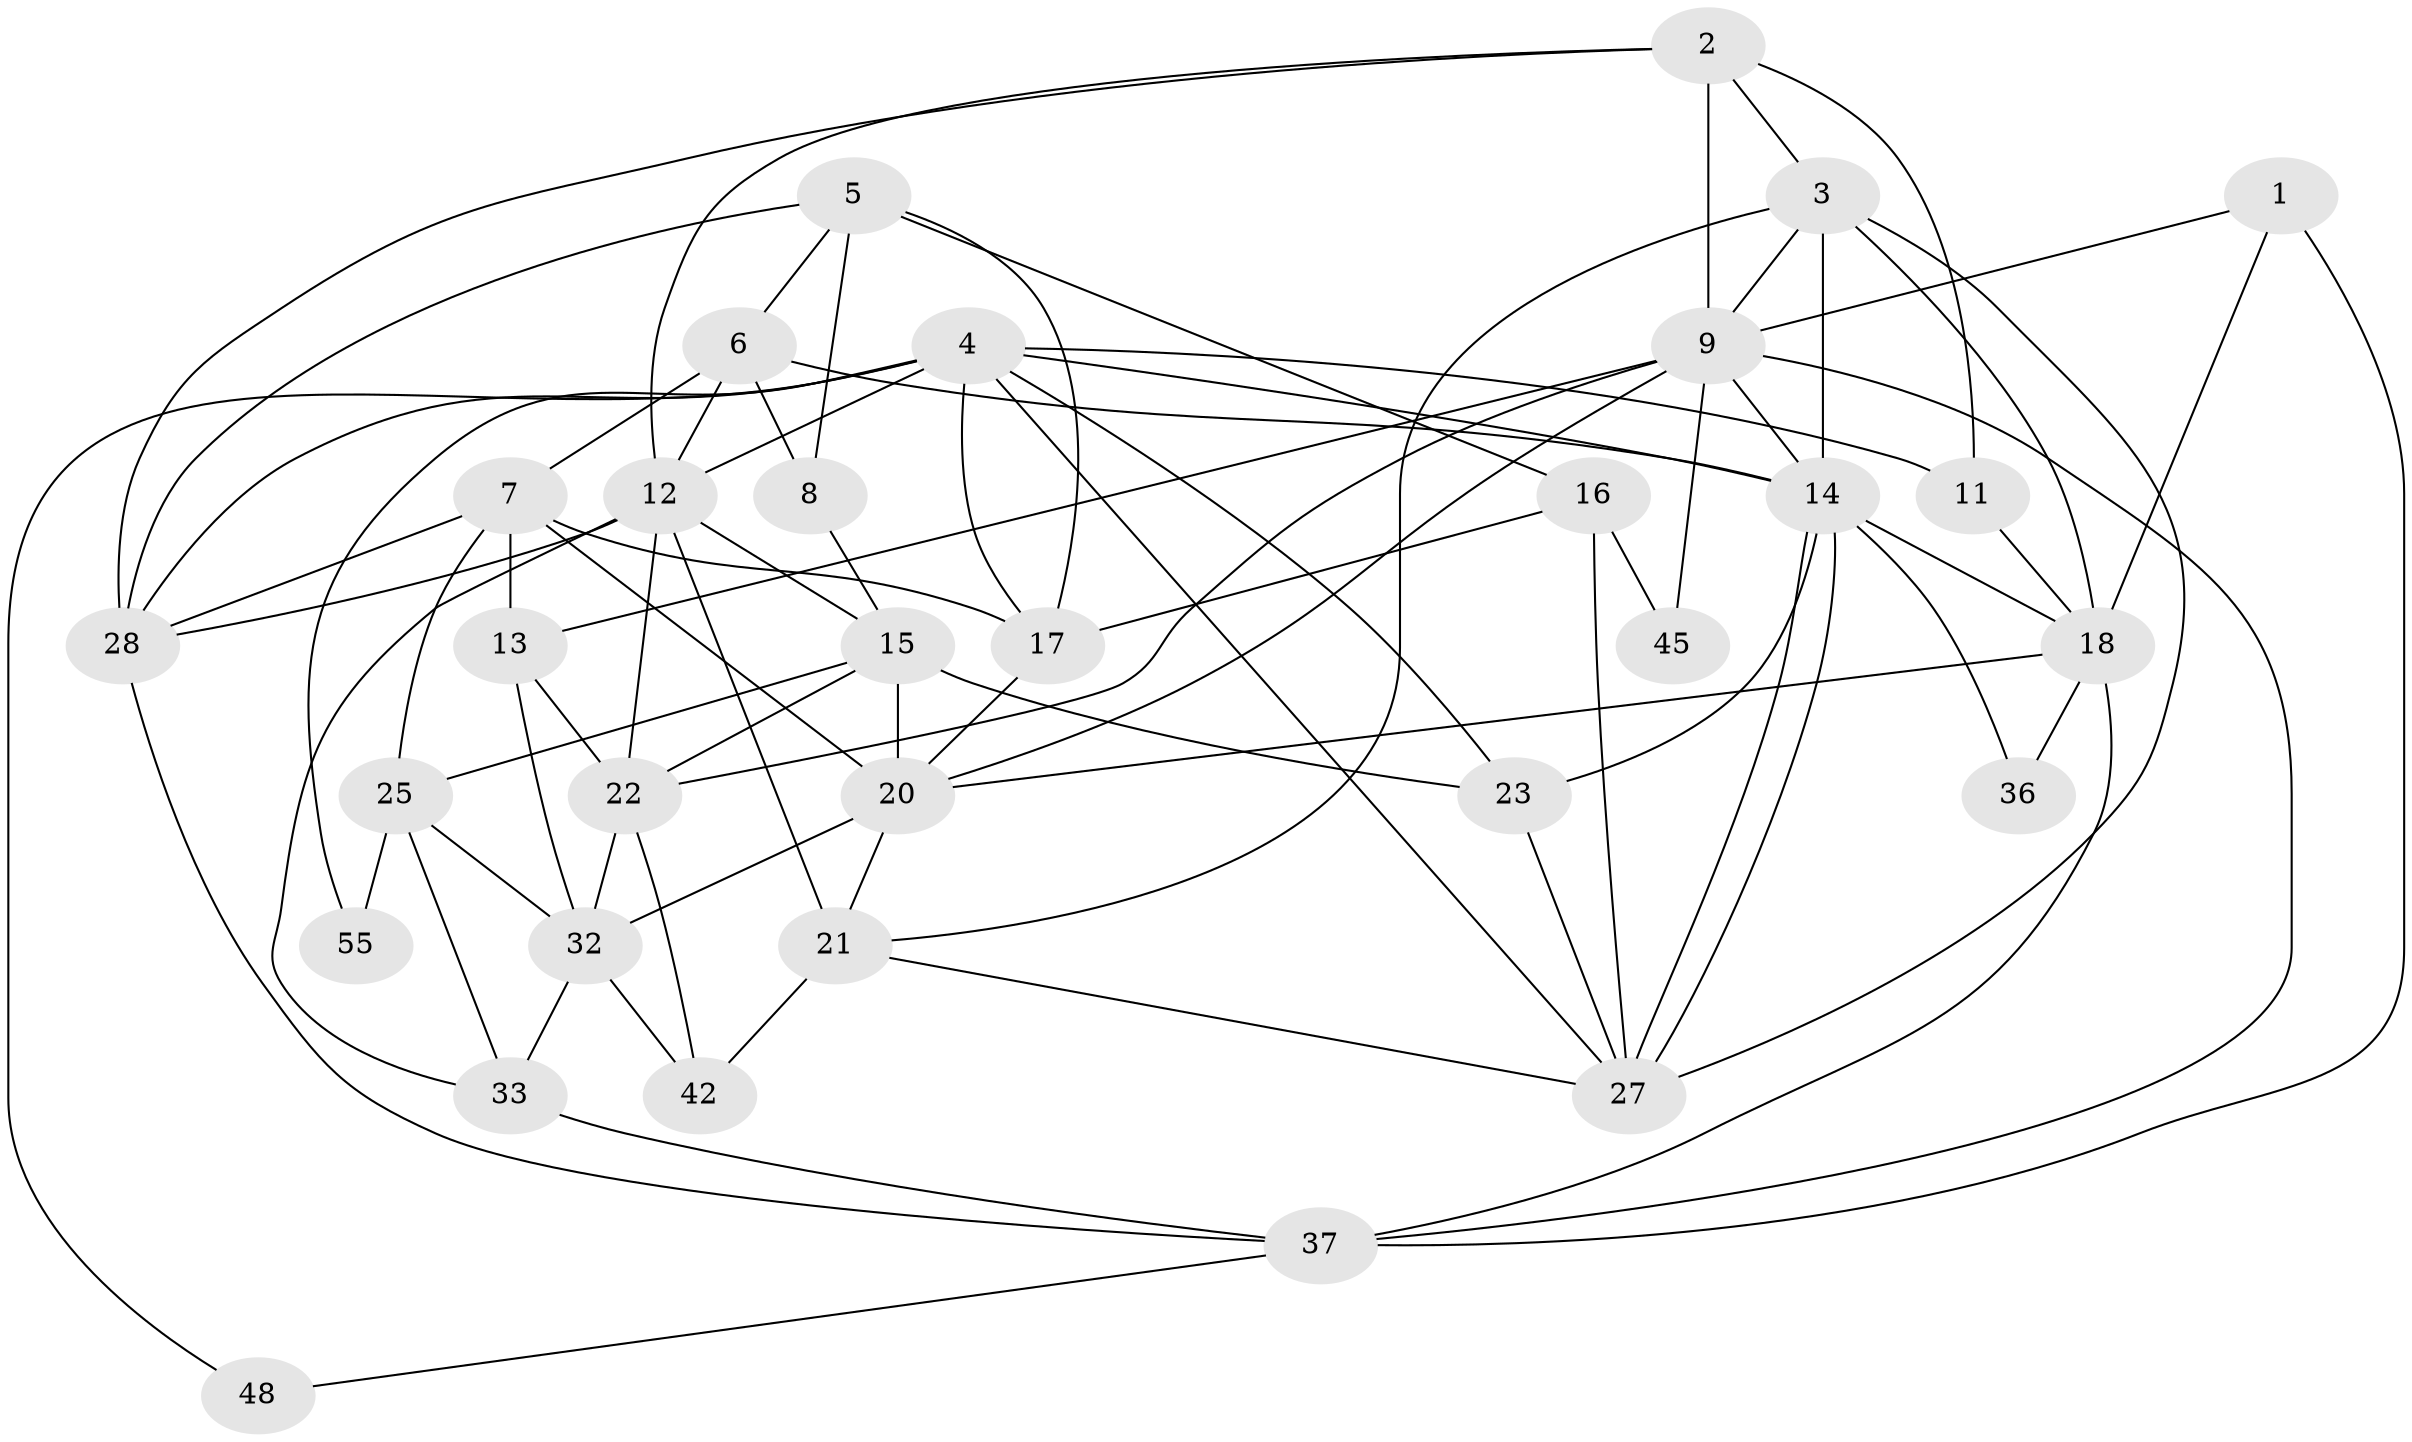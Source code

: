 // original degree distribution, {3: 0.23636363636363636, 4: 0.2727272727272727, 6: 0.07272727272727272, 7: 0.05454545454545454, 5: 0.21818181818181817, 2: 0.14545454545454545}
// Generated by graph-tools (version 1.1) at 2025/11/02/27/25 16:11:19]
// undirected, 32 vertices, 82 edges
graph export_dot {
graph [start="1"]
  node [color=gray90,style=filled];
  1;
  2 [super="+26"];
  3 [super="+54"];
  4 [super="+38"];
  5 [super="+44"];
  6 [super="+41"];
  7 [super="+10"];
  8;
  9 [super="+29"];
  11 [super="+24"];
  12 [super="+43"];
  13;
  14 [super="+34"];
  15 [super="+50"];
  16 [super="+49"];
  17 [super="+19"];
  18 [super="+39"];
  20 [super="+46"];
  21 [super="+31"];
  22 [super="+53"];
  23 [super="+52"];
  25 [super="+51"];
  27 [super="+35"];
  28 [super="+30"];
  32 [super="+47"];
  33;
  36;
  37 [super="+40"];
  42;
  45;
  48;
  55;
  1 -- 37;
  1 -- 9;
  1 -- 18;
  2 -- 3;
  2 -- 9;
  2 -- 12;
  2 -- 28;
  2 -- 11;
  3 -- 27;
  3 -- 21;
  3 -- 9;
  3 -- 18;
  3 -- 14;
  4 -- 14;
  4 -- 17;
  4 -- 55;
  4 -- 11;
  4 -- 48;
  4 -- 12;
  4 -- 27;
  4 -- 28;
  4 -- 23 [weight=2];
  5 -- 8;
  5 -- 6;
  5 -- 16;
  5 -- 28;
  5 -- 17;
  6 -- 8;
  6 -- 14;
  6 -- 12;
  6 -- 7;
  7 -- 13;
  7 -- 28 [weight=2];
  7 -- 20;
  7 -- 25;
  7 -- 17;
  8 -- 15;
  9 -- 20;
  9 -- 13;
  9 -- 45;
  9 -- 37;
  9 -- 22;
  9 -- 14;
  11 -- 18;
  12 -- 21 [weight=2];
  12 -- 28;
  12 -- 33;
  12 -- 15;
  12 -- 22;
  13 -- 22;
  13 -- 32;
  14 -- 27;
  14 -- 27;
  14 -- 18;
  14 -- 36;
  14 -- 23;
  15 -- 25;
  15 -- 23;
  15 -- 20;
  15 -- 22;
  16 -- 17 [weight=2];
  16 -- 45;
  16 -- 27;
  17 -- 20;
  18 -- 36;
  18 -- 37;
  18 -- 20;
  20 -- 21;
  20 -- 32;
  21 -- 42;
  21 -- 27;
  22 -- 32;
  22 -- 42;
  23 -- 27;
  25 -- 55 [weight=2];
  25 -- 33;
  25 -- 32;
  28 -- 37;
  32 -- 42;
  32 -- 33;
  33 -- 37;
  37 -- 48;
}
